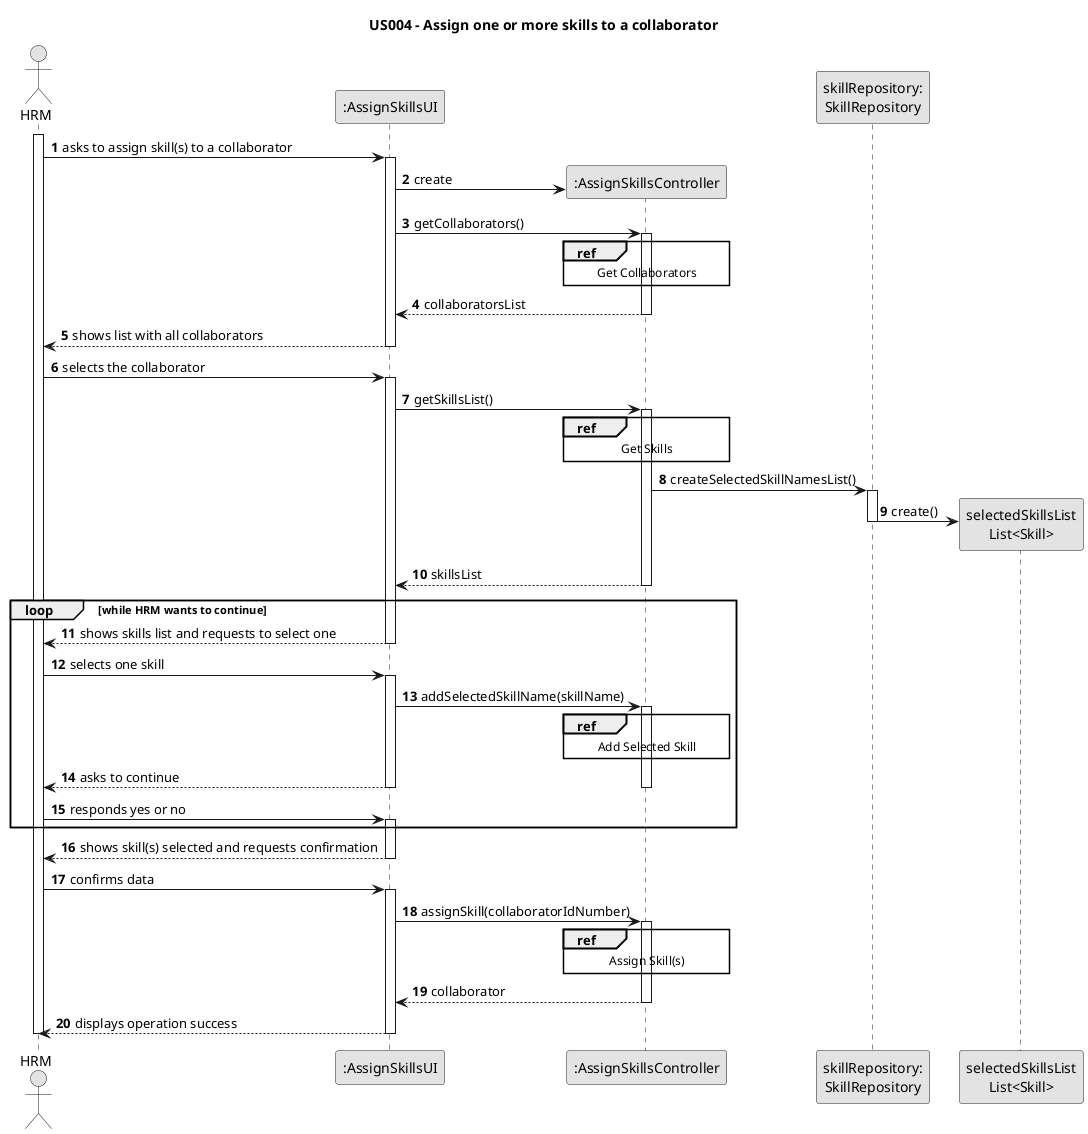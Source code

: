 @startuml
skinparam monochrome true
skinparam packageStyle rectangle
skinparam shadowing false

title US004 - Assign one or more skills to a collaborator

autonumber

actor "HRM" as Employee
participant ":AssignSkillsUI" as UI
participant ":AssignSkillsController" as CTRL
participant "skillRepository:\nSkillRepository" as SkillRepository
participant "selectedSkillsList\nList<Skill>" as selectedSkillsList

activate Employee

    Employee -> UI : asks to assign skill(s) to a collaborator
    activate UI

    UI -> CTRL** : create

                UI -> CTRL : getCollaborators()
                activate CTRL

                    ref over CTRL
                        Get Collaborators
                    end

                    CTRL --> UI : collaboratorsList
                deactivate CTRL

    UI --> Employee : shows list with all collaborators
    deactivate UI

    Employee -> UI : selects the collaborator
    activate UI

        UI -> CTRL : getSkillsList()
        activate CTRL

            ref over CTRL
                Get Skills
            end

            CTRL -> SkillRepository : createSelectedSkillNamesList()
            activate SkillRepository

                SkillRepository -> selectedSkillsList** : create()
            deactivate SkillRepository

            CTRL --> UI : skillsList
        deactivate CTRL

    loop while HRM wants to continue
    UI --> Employee : shows skills list and requests to select one
    deactivate UI

    Employee -> UI : selects one skill
    activate UI

    UI -> CTRL : addSelectedSkillName(skillName)
    activate CTRL

        ref over CTRL
          Add Selected Skill
        end

    UI --> Employee : asks to continue

    deactivate CTRL

    deactivate UI

    Employee -> UI : responds yes or no
    activate UI
    end

    UI --> Employee : shows skill(s) selected and requests confirmation

    deactivate UI

    Employee -> UI : confirms data
    activate UI

    UI -> CTRL : assignSkill(collaboratorIdNumber)
    activate CTRL

    ref over CTRL
        Assign Skill(s)
    end

    CTRL --> UI : collaborator

    deactivate CTRL

    UI --> Employee : displays operation success
    deactivate UI

deactivate Employee
@enduml